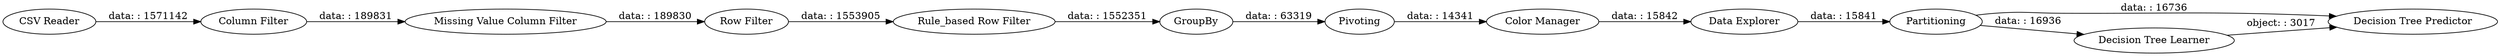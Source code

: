digraph {
	"-1020763295959213465_2" [label="Column Filter"]
	"-1020763295959213465_9" [label=Pivoting]
	"-1020763295959213465_29" [label=Partitioning]
	"-1020763295959213465_12" [label="Data Explorer"]
	"-1020763295959213465_7" [label="Rule_based Row Filter"]
	"-1020763295959213465_14" [label="Decision Tree Predictor"]
	"-1020763295959213465_6" [label="Row Filter"]
	"-1020763295959213465_11" [label="Color Manager"]
	"-1020763295959213465_13" [label="Decision Tree Learner"]
	"-1020763295959213465_1" [label="CSV Reader"]
	"-1020763295959213465_8" [label=GroupBy]
	"-1020763295959213465_3" [label="Missing Value Column Filter"]
	"-1020763295959213465_11" -> "-1020763295959213465_12" [label="data: : 15842"]
	"-1020763295959213465_8" -> "-1020763295959213465_9" [label="data: : 63319"]
	"-1020763295959213465_29" -> "-1020763295959213465_14" [label="data: : 16736"]
	"-1020763295959213465_3" -> "-1020763295959213465_6" [label="data: : 189830"]
	"-1020763295959213465_2" -> "-1020763295959213465_3" [label="data: : 189831"]
	"-1020763295959213465_6" -> "-1020763295959213465_7" [label="data: : 1553905"]
	"-1020763295959213465_1" -> "-1020763295959213465_2" [label="data: : 1571142"]
	"-1020763295959213465_7" -> "-1020763295959213465_8" [label="data: : 1552351"]
	"-1020763295959213465_12" -> "-1020763295959213465_29" [label="data: : 15841"]
	"-1020763295959213465_13" -> "-1020763295959213465_14" [label="object: : 3017"]
	"-1020763295959213465_9" -> "-1020763295959213465_11" [label="data: : 14341"]
	"-1020763295959213465_29" -> "-1020763295959213465_13" [label="data: : 16936"]
	rankdir=LR
}

